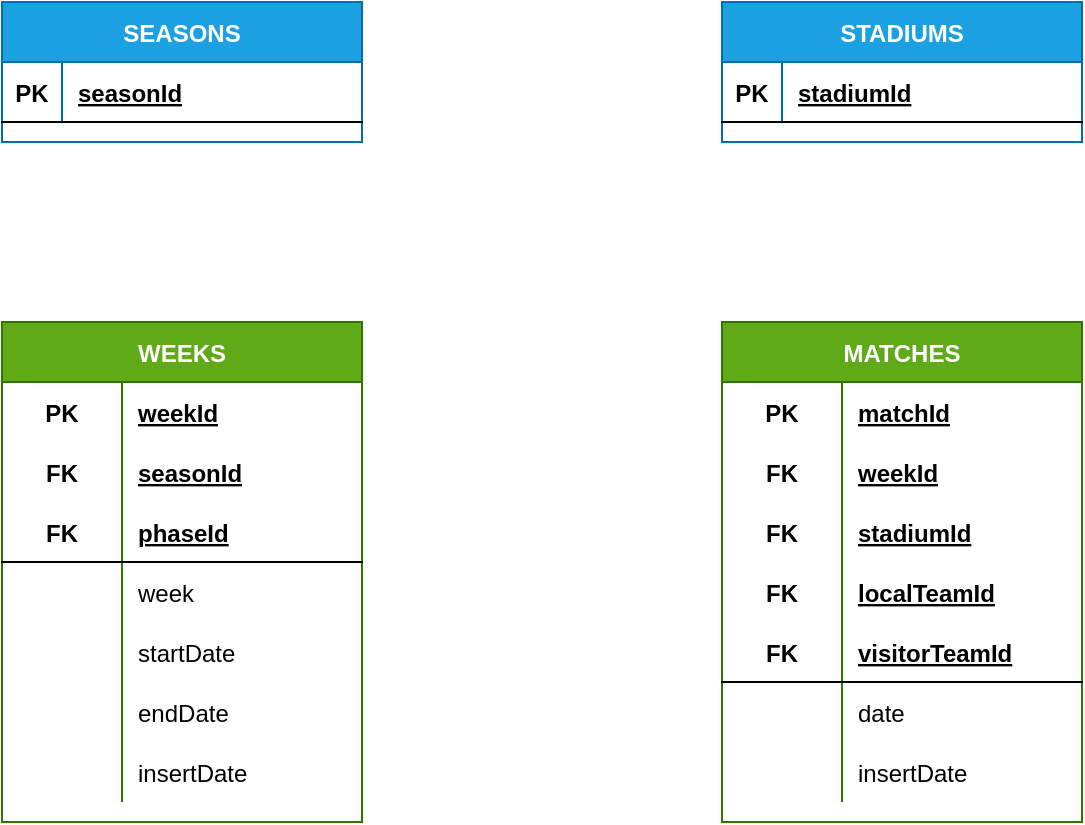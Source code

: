 <mxfile>
    <diagram id="p4mVN8EBvd_sdM9q2Pob" name="conceptual">
        <mxGraphModel dx="1104" dy="285" grid="1" gridSize="10" guides="1" tooltips="1" connect="1" arrows="1" fold="1" page="1" pageScale="1" pageWidth="1700" pageHeight="1100" math="0" shadow="0">
            <root>
                <mxCell id="0"/>
                <mxCell id="1" parent="0"/>
                <mxCell id="oUZPw47Tri6NySMVTXmF-41" value="WEEKS" style="shape=table;startSize=30;container=1;collapsible=1;childLayout=tableLayout;fixedRows=1;rowLines=0;fontStyle=1;align=center;resizeLast=1;fillColor=#60a917;fontColor=#ffffff;strokeColor=#2D7600;" vertex="1" parent="1">
                    <mxGeometry x="80" y="200" width="180" height="250" as="geometry"/>
                </mxCell>
                <mxCell id="oUZPw47Tri6NySMVTXmF-42" style="shape=partialRectangle;collapsible=0;dropTarget=0;pointerEvents=0;fillColor=none;top=0;left=0;bottom=0;right=0;points=[[0,0.5],[1,0.5]];portConstraint=eastwest;" vertex="1" parent="oUZPw47Tri6NySMVTXmF-41">
                    <mxGeometry y="30" width="180" height="30" as="geometry"/>
                </mxCell>
                <mxCell id="oUZPw47Tri6NySMVTXmF-43" value="PK" style="shape=partialRectangle;connectable=0;fillColor=none;top=0;left=0;bottom=0;right=0;fontStyle=1;overflow=hidden;" vertex="1" parent="oUZPw47Tri6NySMVTXmF-42">
                    <mxGeometry width="60" height="30" as="geometry">
                        <mxRectangle width="60" height="30" as="alternateBounds"/>
                    </mxGeometry>
                </mxCell>
                <mxCell id="oUZPw47Tri6NySMVTXmF-44" value="weekId" style="shape=partialRectangle;connectable=0;fillColor=none;top=0;left=0;bottom=0;right=0;align=left;spacingLeft=6;fontStyle=5;overflow=hidden;" vertex="1" parent="oUZPw47Tri6NySMVTXmF-42">
                    <mxGeometry x="60" width="120" height="30" as="geometry">
                        <mxRectangle width="120" height="30" as="alternateBounds"/>
                    </mxGeometry>
                </mxCell>
                <mxCell id="oUZPw47Tri6NySMVTXmF-45" value="" style="shape=partialRectangle;collapsible=0;dropTarget=0;pointerEvents=0;fillColor=none;top=0;left=0;bottom=0;right=0;points=[[0,0.5],[1,0.5]];portConstraint=eastwest;" vertex="1" parent="oUZPw47Tri6NySMVTXmF-41">
                    <mxGeometry y="60" width="180" height="30" as="geometry"/>
                </mxCell>
                <mxCell id="oUZPw47Tri6NySMVTXmF-46" value="FK" style="shape=partialRectangle;connectable=0;fillColor=none;top=0;left=0;bottom=0;right=0;fontStyle=1;overflow=hidden;" vertex="1" parent="oUZPw47Tri6NySMVTXmF-45">
                    <mxGeometry width="60" height="30" as="geometry">
                        <mxRectangle width="60" height="30" as="alternateBounds"/>
                    </mxGeometry>
                </mxCell>
                <mxCell id="oUZPw47Tri6NySMVTXmF-47" value="seasonId" style="shape=partialRectangle;connectable=0;fillColor=none;top=0;left=0;bottom=0;right=0;align=left;spacingLeft=6;fontStyle=5;overflow=hidden;" vertex="1" parent="oUZPw47Tri6NySMVTXmF-45">
                    <mxGeometry x="60" width="120" height="30" as="geometry">
                        <mxRectangle width="120" height="30" as="alternateBounds"/>
                    </mxGeometry>
                </mxCell>
                <mxCell id="oUZPw47Tri6NySMVTXmF-48" value="" style="shape=partialRectangle;collapsible=0;dropTarget=0;pointerEvents=0;fillColor=none;top=0;left=0;bottom=1;right=0;points=[[0,0.5],[1,0.5]];portConstraint=eastwest;" vertex="1" parent="oUZPw47Tri6NySMVTXmF-41">
                    <mxGeometry y="90" width="180" height="30" as="geometry"/>
                </mxCell>
                <mxCell id="oUZPw47Tri6NySMVTXmF-49" value="FK" style="shape=partialRectangle;connectable=0;fillColor=none;top=0;left=0;bottom=0;right=0;fontStyle=1;overflow=hidden;" vertex="1" parent="oUZPw47Tri6NySMVTXmF-48">
                    <mxGeometry width="60" height="30" as="geometry">
                        <mxRectangle width="60" height="30" as="alternateBounds"/>
                    </mxGeometry>
                </mxCell>
                <mxCell id="oUZPw47Tri6NySMVTXmF-50" value="phaseId" style="shape=partialRectangle;connectable=0;fillColor=none;top=0;left=0;bottom=0;right=0;align=left;spacingLeft=6;fontStyle=5;overflow=hidden;" vertex="1" parent="oUZPw47Tri6NySMVTXmF-48">
                    <mxGeometry x="60" width="120" height="30" as="geometry">
                        <mxRectangle width="120" height="30" as="alternateBounds"/>
                    </mxGeometry>
                </mxCell>
                <mxCell id="oUZPw47Tri6NySMVTXmF-51" value="" style="shape=partialRectangle;collapsible=0;dropTarget=0;pointerEvents=0;fillColor=none;top=0;left=0;bottom=0;right=0;points=[[0,0.5],[1,0.5]];portConstraint=eastwest;" vertex="1" parent="oUZPw47Tri6NySMVTXmF-41">
                    <mxGeometry y="120" width="180" height="30" as="geometry"/>
                </mxCell>
                <mxCell id="oUZPw47Tri6NySMVTXmF-52" value="" style="shape=partialRectangle;connectable=0;fillColor=none;top=0;left=0;bottom=0;right=0;editable=1;overflow=hidden;" vertex="1" parent="oUZPw47Tri6NySMVTXmF-51">
                    <mxGeometry width="60" height="30" as="geometry">
                        <mxRectangle width="60" height="30" as="alternateBounds"/>
                    </mxGeometry>
                </mxCell>
                <mxCell id="oUZPw47Tri6NySMVTXmF-53" value="week" style="shape=partialRectangle;connectable=0;fillColor=none;top=0;left=0;bottom=0;right=0;align=left;spacingLeft=6;overflow=hidden;" vertex="1" parent="oUZPw47Tri6NySMVTXmF-51">
                    <mxGeometry x="60" width="120" height="30" as="geometry">
                        <mxRectangle width="120" height="30" as="alternateBounds"/>
                    </mxGeometry>
                </mxCell>
                <mxCell id="oUZPw47Tri6NySMVTXmF-54" value="" style="shape=partialRectangle;collapsible=0;dropTarget=0;pointerEvents=0;fillColor=none;top=0;left=0;bottom=0;right=0;points=[[0,0.5],[1,0.5]];portConstraint=eastwest;" vertex="1" parent="oUZPw47Tri6NySMVTXmF-41">
                    <mxGeometry y="150" width="180" height="30" as="geometry"/>
                </mxCell>
                <mxCell id="oUZPw47Tri6NySMVTXmF-55" value="" style="shape=partialRectangle;connectable=0;fillColor=none;top=0;left=0;bottom=0;right=0;editable=1;overflow=hidden;" vertex="1" parent="oUZPw47Tri6NySMVTXmF-54">
                    <mxGeometry width="60" height="30" as="geometry">
                        <mxRectangle width="60" height="30" as="alternateBounds"/>
                    </mxGeometry>
                </mxCell>
                <mxCell id="oUZPw47Tri6NySMVTXmF-56" value="startDate" style="shape=partialRectangle;connectable=0;fillColor=none;top=0;left=0;bottom=0;right=0;align=left;spacingLeft=6;overflow=hidden;" vertex="1" parent="oUZPw47Tri6NySMVTXmF-54">
                    <mxGeometry x="60" width="120" height="30" as="geometry">
                        <mxRectangle width="120" height="30" as="alternateBounds"/>
                    </mxGeometry>
                </mxCell>
                <mxCell id="oUZPw47Tri6NySMVTXmF-57" style="shape=partialRectangle;collapsible=0;dropTarget=0;pointerEvents=0;fillColor=none;top=0;left=0;bottom=0;right=0;points=[[0,0.5],[1,0.5]];portConstraint=eastwest;" vertex="1" parent="oUZPw47Tri6NySMVTXmF-41">
                    <mxGeometry y="180" width="180" height="30" as="geometry"/>
                </mxCell>
                <mxCell id="oUZPw47Tri6NySMVTXmF-58" style="shape=partialRectangle;connectable=0;fillColor=none;top=0;left=0;bottom=0;right=0;editable=1;overflow=hidden;" vertex="1" parent="oUZPw47Tri6NySMVTXmF-57">
                    <mxGeometry width="60" height="30" as="geometry">
                        <mxRectangle width="60" height="30" as="alternateBounds"/>
                    </mxGeometry>
                </mxCell>
                <mxCell id="oUZPw47Tri6NySMVTXmF-59" value="endDate" style="shape=partialRectangle;connectable=0;fillColor=none;top=0;left=0;bottom=0;right=0;align=left;spacingLeft=6;overflow=hidden;" vertex="1" parent="oUZPw47Tri6NySMVTXmF-57">
                    <mxGeometry x="60" width="120" height="30" as="geometry">
                        <mxRectangle width="120" height="30" as="alternateBounds"/>
                    </mxGeometry>
                </mxCell>
                <mxCell id="oUZPw47Tri6NySMVTXmF-60" style="shape=partialRectangle;collapsible=0;dropTarget=0;pointerEvents=0;fillColor=none;top=0;left=0;bottom=0;right=0;points=[[0,0.5],[1,0.5]];portConstraint=eastwest;" vertex="1" parent="oUZPw47Tri6NySMVTXmF-41">
                    <mxGeometry y="210" width="180" height="30" as="geometry"/>
                </mxCell>
                <mxCell id="oUZPw47Tri6NySMVTXmF-61" style="shape=partialRectangle;connectable=0;fillColor=none;top=0;left=0;bottom=0;right=0;editable=1;overflow=hidden;" vertex="1" parent="oUZPw47Tri6NySMVTXmF-60">
                    <mxGeometry width="60" height="30" as="geometry">
                        <mxRectangle width="60" height="30" as="alternateBounds"/>
                    </mxGeometry>
                </mxCell>
                <mxCell id="oUZPw47Tri6NySMVTXmF-62" value="insertDate" style="shape=partialRectangle;connectable=0;fillColor=none;top=0;left=0;bottom=0;right=0;align=left;spacingLeft=6;overflow=hidden;" vertex="1" parent="oUZPw47Tri6NySMVTXmF-60">
                    <mxGeometry x="60" width="120" height="30" as="geometry">
                        <mxRectangle width="120" height="30" as="alternateBounds"/>
                    </mxGeometry>
                </mxCell>
                <mxCell id="oUZPw47Tri6NySMVTXmF-63" value="MATCHES" style="shape=table;startSize=30;container=1;collapsible=1;childLayout=tableLayout;fixedRows=1;rowLines=0;fontStyle=1;align=center;resizeLast=1;fillColor=#60a917;fontColor=#ffffff;strokeColor=#2D7600;" vertex="1" parent="1">
                    <mxGeometry x="440" y="200" width="180" height="250" as="geometry"/>
                </mxCell>
                <mxCell id="oUZPw47Tri6NySMVTXmF-64" style="shape=partialRectangle;collapsible=0;dropTarget=0;pointerEvents=0;fillColor=none;top=0;left=0;bottom=0;right=0;points=[[0,0.5],[1,0.5]];portConstraint=eastwest;" vertex="1" parent="oUZPw47Tri6NySMVTXmF-63">
                    <mxGeometry y="30" width="180" height="30" as="geometry"/>
                </mxCell>
                <mxCell id="oUZPw47Tri6NySMVTXmF-65" value="PK" style="shape=partialRectangle;connectable=0;fillColor=none;top=0;left=0;bottom=0;right=0;fontStyle=1;overflow=hidden;" vertex="1" parent="oUZPw47Tri6NySMVTXmF-64">
                    <mxGeometry width="60" height="30" as="geometry">
                        <mxRectangle width="60" height="30" as="alternateBounds"/>
                    </mxGeometry>
                </mxCell>
                <mxCell id="oUZPw47Tri6NySMVTXmF-66" value="matchId" style="shape=partialRectangle;connectable=0;fillColor=none;top=0;left=0;bottom=0;right=0;align=left;spacingLeft=6;fontStyle=5;overflow=hidden;" vertex="1" parent="oUZPw47Tri6NySMVTXmF-64">
                    <mxGeometry x="60" width="120" height="30" as="geometry">
                        <mxRectangle width="120" height="30" as="alternateBounds"/>
                    </mxGeometry>
                </mxCell>
                <mxCell id="oUZPw47Tri6NySMVTXmF-67" style="shape=partialRectangle;collapsible=0;dropTarget=0;pointerEvents=0;fillColor=none;top=0;left=0;bottom=0;right=0;points=[[0,0.5],[1,0.5]];portConstraint=eastwest;" vertex="1" parent="oUZPw47Tri6NySMVTXmF-63">
                    <mxGeometry y="60" width="180" height="30" as="geometry"/>
                </mxCell>
                <mxCell id="oUZPw47Tri6NySMVTXmF-68" value="FK" style="shape=partialRectangle;connectable=0;fillColor=none;top=0;left=0;bottom=0;right=0;fontStyle=1;overflow=hidden;" vertex="1" parent="oUZPw47Tri6NySMVTXmF-67">
                    <mxGeometry width="60" height="30" as="geometry">
                        <mxRectangle width="60" height="30" as="alternateBounds"/>
                    </mxGeometry>
                </mxCell>
                <mxCell id="oUZPw47Tri6NySMVTXmF-69" value="weekId" style="shape=partialRectangle;connectable=0;fillColor=none;top=0;left=0;bottom=0;right=0;align=left;spacingLeft=6;fontStyle=5;overflow=hidden;" vertex="1" parent="oUZPw47Tri6NySMVTXmF-67">
                    <mxGeometry x="60" width="120" height="30" as="geometry">
                        <mxRectangle width="120" height="30" as="alternateBounds"/>
                    </mxGeometry>
                </mxCell>
                <mxCell id="oUZPw47Tri6NySMVTXmF-70" style="shape=partialRectangle;collapsible=0;dropTarget=0;pointerEvents=0;fillColor=none;top=0;left=0;bottom=0;right=0;points=[[0,0.5],[1,0.5]];portConstraint=eastwest;" vertex="1" parent="oUZPw47Tri6NySMVTXmF-63">
                    <mxGeometry y="90" width="180" height="30" as="geometry"/>
                </mxCell>
                <mxCell id="oUZPw47Tri6NySMVTXmF-71" value="FK" style="shape=partialRectangle;connectable=0;fillColor=none;top=0;left=0;bottom=0;right=0;fontStyle=1;overflow=hidden;" vertex="1" parent="oUZPw47Tri6NySMVTXmF-70">
                    <mxGeometry width="60" height="30" as="geometry">
                        <mxRectangle width="60" height="30" as="alternateBounds"/>
                    </mxGeometry>
                </mxCell>
                <mxCell id="oUZPw47Tri6NySMVTXmF-72" value="stadiumId" style="shape=partialRectangle;connectable=0;fillColor=none;top=0;left=0;bottom=0;right=0;align=left;spacingLeft=6;fontStyle=5;overflow=hidden;" vertex="1" parent="oUZPw47Tri6NySMVTXmF-70">
                    <mxGeometry x="60" width="120" height="30" as="geometry">
                        <mxRectangle width="120" height="30" as="alternateBounds"/>
                    </mxGeometry>
                </mxCell>
                <mxCell id="oUZPw47Tri6NySMVTXmF-73" value="" style="shape=partialRectangle;collapsible=0;dropTarget=0;pointerEvents=0;fillColor=none;top=0;left=0;bottom=0;right=0;points=[[0,0.5],[1,0.5]];portConstraint=eastwest;" vertex="1" parent="oUZPw47Tri6NySMVTXmF-63">
                    <mxGeometry y="120" width="180" height="30" as="geometry"/>
                </mxCell>
                <mxCell id="oUZPw47Tri6NySMVTXmF-74" value="FK" style="shape=partialRectangle;connectable=0;fillColor=none;top=0;left=0;bottom=0;right=0;fontStyle=1;overflow=hidden;" vertex="1" parent="oUZPw47Tri6NySMVTXmF-73">
                    <mxGeometry width="60" height="30" as="geometry">
                        <mxRectangle width="60" height="30" as="alternateBounds"/>
                    </mxGeometry>
                </mxCell>
                <mxCell id="oUZPw47Tri6NySMVTXmF-75" value="localTeamId" style="shape=partialRectangle;connectable=0;fillColor=none;top=0;left=0;bottom=0;right=0;align=left;spacingLeft=6;fontStyle=5;overflow=hidden;" vertex="1" parent="oUZPw47Tri6NySMVTXmF-73">
                    <mxGeometry x="60" width="120" height="30" as="geometry">
                        <mxRectangle width="120" height="30" as="alternateBounds"/>
                    </mxGeometry>
                </mxCell>
                <mxCell id="oUZPw47Tri6NySMVTXmF-76" value="" style="shape=partialRectangle;collapsible=0;dropTarget=0;pointerEvents=0;fillColor=none;top=0;left=0;bottom=1;right=0;points=[[0,0.5],[1,0.5]];portConstraint=eastwest;" vertex="1" parent="oUZPw47Tri6NySMVTXmF-63">
                    <mxGeometry y="150" width="180" height="30" as="geometry"/>
                </mxCell>
                <mxCell id="oUZPw47Tri6NySMVTXmF-77" value="FK" style="shape=partialRectangle;connectable=0;fillColor=none;top=0;left=0;bottom=0;right=0;fontStyle=1;overflow=hidden;" vertex="1" parent="oUZPw47Tri6NySMVTXmF-76">
                    <mxGeometry width="60" height="30" as="geometry">
                        <mxRectangle width="60" height="30" as="alternateBounds"/>
                    </mxGeometry>
                </mxCell>
                <mxCell id="oUZPw47Tri6NySMVTXmF-78" value="visitorTeamId" style="shape=partialRectangle;connectable=0;fillColor=none;top=0;left=0;bottom=0;right=0;align=left;spacingLeft=6;fontStyle=5;overflow=hidden;" vertex="1" parent="oUZPw47Tri6NySMVTXmF-76">
                    <mxGeometry x="60" width="120" height="30" as="geometry">
                        <mxRectangle width="120" height="30" as="alternateBounds"/>
                    </mxGeometry>
                </mxCell>
                <mxCell id="oUZPw47Tri6NySMVTXmF-79" value="" style="shape=partialRectangle;collapsible=0;dropTarget=0;pointerEvents=0;fillColor=none;top=0;left=0;bottom=0;right=0;points=[[0,0.5],[1,0.5]];portConstraint=eastwest;" vertex="1" parent="oUZPw47Tri6NySMVTXmF-63">
                    <mxGeometry y="180" width="180" height="30" as="geometry"/>
                </mxCell>
                <mxCell id="oUZPw47Tri6NySMVTXmF-80" value="" style="shape=partialRectangle;connectable=0;fillColor=none;top=0;left=0;bottom=0;right=0;editable=1;overflow=hidden;" vertex="1" parent="oUZPw47Tri6NySMVTXmF-79">
                    <mxGeometry width="60" height="30" as="geometry">
                        <mxRectangle width="60" height="30" as="alternateBounds"/>
                    </mxGeometry>
                </mxCell>
                <mxCell id="oUZPw47Tri6NySMVTXmF-81" value="date" style="shape=partialRectangle;connectable=0;fillColor=none;top=0;left=0;bottom=0;right=0;align=left;spacingLeft=6;overflow=hidden;" vertex="1" parent="oUZPw47Tri6NySMVTXmF-79">
                    <mxGeometry x="60" width="120" height="30" as="geometry">
                        <mxRectangle width="120" height="30" as="alternateBounds"/>
                    </mxGeometry>
                </mxCell>
                <mxCell id="oUZPw47Tri6NySMVTXmF-82" value="" style="shape=partialRectangle;collapsible=0;dropTarget=0;pointerEvents=0;fillColor=none;top=0;left=0;bottom=0;right=0;points=[[0,0.5],[1,0.5]];portConstraint=eastwest;" vertex="1" parent="oUZPw47Tri6NySMVTXmF-63">
                    <mxGeometry y="210" width="180" height="30" as="geometry"/>
                </mxCell>
                <mxCell id="oUZPw47Tri6NySMVTXmF-83" value="" style="shape=partialRectangle;connectable=0;fillColor=none;top=0;left=0;bottom=0;right=0;editable=1;overflow=hidden;" vertex="1" parent="oUZPw47Tri6NySMVTXmF-82">
                    <mxGeometry width="60" height="30" as="geometry">
                        <mxRectangle width="60" height="30" as="alternateBounds"/>
                    </mxGeometry>
                </mxCell>
                <mxCell id="oUZPw47Tri6NySMVTXmF-84" value="insertDate" style="shape=partialRectangle;connectable=0;fillColor=none;top=0;left=0;bottom=0;right=0;align=left;spacingLeft=6;overflow=hidden;" vertex="1" parent="oUZPw47Tri6NySMVTXmF-82">
                    <mxGeometry x="60" width="120" height="30" as="geometry">
                        <mxRectangle width="120" height="30" as="alternateBounds"/>
                    </mxGeometry>
                </mxCell>
                <mxCell id="oUZPw47Tri6NySMVTXmF-85" value="SEASONS" style="shape=table;startSize=30;container=1;collapsible=1;childLayout=tableLayout;fixedRows=1;rowLines=0;fontStyle=1;align=center;resizeLast=1;fillColor=#1ba1e2;fontColor=#ffffff;strokeColor=#006EAF;" vertex="1" parent="1">
                    <mxGeometry x="80" y="40" width="180" height="70" as="geometry"/>
                </mxCell>
                <mxCell id="oUZPw47Tri6NySMVTXmF-86" value="" style="shape=partialRectangle;collapsible=0;dropTarget=0;pointerEvents=0;fillColor=none;top=0;left=0;bottom=1;right=0;points=[[0,0.5],[1,0.5]];portConstraint=eastwest;" vertex="1" parent="oUZPw47Tri6NySMVTXmF-85">
                    <mxGeometry y="30" width="180" height="30" as="geometry"/>
                </mxCell>
                <mxCell id="oUZPw47Tri6NySMVTXmF-87" value="PK" style="shape=partialRectangle;connectable=0;fillColor=none;top=0;left=0;bottom=0;right=0;fontStyle=1;overflow=hidden;" vertex="1" parent="oUZPw47Tri6NySMVTXmF-86">
                    <mxGeometry width="30" height="30" as="geometry">
                        <mxRectangle width="30" height="30" as="alternateBounds"/>
                    </mxGeometry>
                </mxCell>
                <mxCell id="oUZPw47Tri6NySMVTXmF-88" value="seasonId" style="shape=partialRectangle;connectable=0;fillColor=none;top=0;left=0;bottom=0;right=0;align=left;spacingLeft=6;fontStyle=5;overflow=hidden;" vertex="1" parent="oUZPw47Tri6NySMVTXmF-86">
                    <mxGeometry x="30" width="150" height="30" as="geometry">
                        <mxRectangle width="150" height="30" as="alternateBounds"/>
                    </mxGeometry>
                </mxCell>
                <mxCell id="oUZPw47Tri6NySMVTXmF-89" value="STADIUMS" style="shape=table;startSize=30;container=1;collapsible=1;childLayout=tableLayout;fixedRows=1;rowLines=0;fontStyle=1;align=center;resizeLast=1;fillColor=#1ba1e2;fontColor=#ffffff;strokeColor=#006EAF;" vertex="1" parent="1">
                    <mxGeometry x="440" y="40" width="180" height="70" as="geometry"/>
                </mxCell>
                <mxCell id="oUZPw47Tri6NySMVTXmF-90" value="" style="shape=partialRectangle;collapsible=0;dropTarget=0;pointerEvents=0;fillColor=none;top=0;left=0;bottom=1;right=0;points=[[0,0.5],[1,0.5]];portConstraint=eastwest;" vertex="1" parent="oUZPw47Tri6NySMVTXmF-89">
                    <mxGeometry y="30" width="180" height="30" as="geometry"/>
                </mxCell>
                <mxCell id="oUZPw47Tri6NySMVTXmF-91" value="PK" style="shape=partialRectangle;connectable=0;fillColor=none;top=0;left=0;bottom=0;right=0;fontStyle=1;overflow=hidden;" vertex="1" parent="oUZPw47Tri6NySMVTXmF-90">
                    <mxGeometry width="30" height="30" as="geometry">
                        <mxRectangle width="30" height="30" as="alternateBounds"/>
                    </mxGeometry>
                </mxCell>
                <mxCell id="oUZPw47Tri6NySMVTXmF-92" value="stadiumId" style="shape=partialRectangle;connectable=0;fillColor=none;top=0;left=0;bottom=0;right=0;align=left;spacingLeft=6;fontStyle=5;overflow=hidden;" vertex="1" parent="oUZPw47Tri6NySMVTXmF-90">
                    <mxGeometry x="30" width="150" height="30" as="geometry">
                        <mxRectangle width="150" height="30" as="alternateBounds"/>
                    </mxGeometry>
                </mxCell>
            </root>
        </mxGraphModel>
    </diagram>
    <diagram id="hPQ3JXQxA3Pg5a-uWjsL" name="logical">
        <mxGraphModel dx="872" dy="285" grid="1" gridSize="10" guides="1" tooltips="1" connect="1" arrows="1" fold="1" page="1" pageScale="1" pageWidth="1700" pageHeight="1100" math="0" shadow="0">
            <root>
                <mxCell id="Pe-OxFilqk2PMxh90KWW-0"/>
                <mxCell id="Pe-OxFilqk2PMxh90KWW-1" parent="Pe-OxFilqk2PMxh90KWW-0"/>
                <mxCell id="QODsFzujedD0Rlvs_Wti-0" value="teams" style="shape=table;startSize=30;container=1;collapsible=1;childLayout=tableLayout;fixedRows=1;rowLines=0;fontStyle=1;align=center;resizeLast=1;fillColor=#60a917;fontColor=#ffffff;strokeColor=#2D7600;" parent="Pe-OxFilqk2PMxh90KWW-1" vertex="1">
                    <mxGeometry x="30" y="20" width="180" height="100" as="geometry"/>
                </mxCell>
                <mxCell id="QODsFzujedD0Rlvs_Wti-4" value="" style="shape=partialRectangle;collapsible=0;dropTarget=0;pointerEvents=0;fillColor=none;top=0;left=0;bottom=1;right=0;points=[[0,0.5],[1,0.5]];portConstraint=eastwest;" parent="QODsFzujedD0Rlvs_Wti-0" vertex="1">
                    <mxGeometry y="30" width="180" height="30" as="geometry"/>
                </mxCell>
                <mxCell id="QODsFzujedD0Rlvs_Wti-5" value="PK" style="shape=partialRectangle;connectable=0;fillColor=none;top=0;left=0;bottom=0;right=0;fontStyle=1;overflow=hidden;" parent="QODsFzujedD0Rlvs_Wti-4" vertex="1">
                    <mxGeometry width="60" height="30" as="geometry">
                        <mxRectangle width="60" height="30" as="alternateBounds"/>
                    </mxGeometry>
                </mxCell>
                <mxCell id="QODsFzujedD0Rlvs_Wti-6" value="team_id" style="shape=partialRectangle;connectable=0;fillColor=none;top=0;left=0;bottom=0;right=0;align=left;spacingLeft=6;fontStyle=5;overflow=hidden;" parent="QODsFzujedD0Rlvs_Wti-4" vertex="1">
                    <mxGeometry x="60" width="120" height="30" as="geometry">
                        <mxRectangle width="120" height="30" as="alternateBounds"/>
                    </mxGeometry>
                </mxCell>
                <mxCell id="QODsFzujedD0Rlvs_Wti-7" value="" style="shape=partialRectangle;collapsible=0;dropTarget=0;pointerEvents=0;fillColor=none;top=0;left=0;bottom=0;right=0;points=[[0,0.5],[1,0.5]];portConstraint=eastwest;" parent="QODsFzujedD0Rlvs_Wti-0" vertex="1">
                    <mxGeometry y="60" width="180" height="30" as="geometry"/>
                </mxCell>
                <mxCell id="QODsFzujedD0Rlvs_Wti-8" value="" style="shape=partialRectangle;connectable=0;fillColor=none;top=0;left=0;bottom=0;right=0;editable=1;overflow=hidden;" parent="QODsFzujedD0Rlvs_Wti-7" vertex="1">
                    <mxGeometry width="60" height="30" as="geometry">
                        <mxRectangle width="60" height="30" as="alternateBounds"/>
                    </mxGeometry>
                </mxCell>
                <mxCell id="QODsFzujedD0Rlvs_Wti-9" value="team_name" style="shape=partialRectangle;connectable=0;fillColor=none;top=0;left=0;bottom=0;right=0;align=left;spacingLeft=6;overflow=hidden;" parent="QODsFzujedD0Rlvs_Wti-7" vertex="1">
                    <mxGeometry x="60" width="120" height="30" as="geometry">
                        <mxRectangle width="120" height="30" as="alternateBounds"/>
                    </mxGeometry>
                </mxCell>
                <mxCell id="Jy-jGdYwwRu7EH8Ulwbi-0" value="groups" style="shape=table;startSize=30;container=1;collapsible=1;childLayout=tableLayout;fixedRows=1;rowLines=0;fontStyle=1;align=center;resizeLast=1;fillColor=#60a917;fontColor=#ffffff;strokeColor=#2D7600;" parent="Pe-OxFilqk2PMxh90KWW-1" vertex="1">
                    <mxGeometry x="250" y="20" width="180" height="100" as="geometry"/>
                </mxCell>
                <mxCell id="Jy-jGdYwwRu7EH8Ulwbi-1" value="" style="shape=partialRectangle;collapsible=0;dropTarget=0;pointerEvents=0;fillColor=none;top=0;left=0;bottom=1;right=0;points=[[0,0.5],[1,0.5]];portConstraint=eastwest;" parent="Jy-jGdYwwRu7EH8Ulwbi-0" vertex="1">
                    <mxGeometry y="30" width="180" height="30" as="geometry"/>
                </mxCell>
                <mxCell id="Jy-jGdYwwRu7EH8Ulwbi-2" value="PK" style="shape=partialRectangle;connectable=0;fillColor=none;top=0;left=0;bottom=0;right=0;fontStyle=1;overflow=hidden;" parent="Jy-jGdYwwRu7EH8Ulwbi-1" vertex="1">
                    <mxGeometry width="60" height="30" as="geometry">
                        <mxRectangle width="60" height="30" as="alternateBounds"/>
                    </mxGeometry>
                </mxCell>
                <mxCell id="Jy-jGdYwwRu7EH8Ulwbi-3" value="group_id" style="shape=partialRectangle;connectable=0;fillColor=none;top=0;left=0;bottom=0;right=0;align=left;spacingLeft=6;fontStyle=5;overflow=hidden;" parent="Jy-jGdYwwRu7EH8Ulwbi-1" vertex="1">
                    <mxGeometry x="60" width="120" height="30" as="geometry">
                        <mxRectangle width="120" height="30" as="alternateBounds"/>
                    </mxGeometry>
                </mxCell>
                <mxCell id="Jy-jGdYwwRu7EH8Ulwbi-4" value="" style="shape=partialRectangle;collapsible=0;dropTarget=0;pointerEvents=0;fillColor=none;top=0;left=0;bottom=0;right=0;points=[[0,0.5],[1,0.5]];portConstraint=eastwest;" parent="Jy-jGdYwwRu7EH8Ulwbi-0" vertex="1">
                    <mxGeometry y="60" width="180" height="30" as="geometry"/>
                </mxCell>
                <mxCell id="Jy-jGdYwwRu7EH8Ulwbi-5" value="" style="shape=partialRectangle;connectable=0;fillColor=none;top=0;left=0;bottom=0;right=0;editable=1;overflow=hidden;" parent="Jy-jGdYwwRu7EH8Ulwbi-4" vertex="1">
                    <mxGeometry width="60" height="30" as="geometry">
                        <mxRectangle width="60" height="30" as="alternateBounds"/>
                    </mxGeometry>
                </mxCell>
                <mxCell id="Jy-jGdYwwRu7EH8Ulwbi-6" value="group" style="shape=partialRectangle;connectable=0;fillColor=none;top=0;left=0;bottom=0;right=0;align=left;spacingLeft=6;overflow=hidden;" parent="Jy-jGdYwwRu7EH8Ulwbi-4" vertex="1">
                    <mxGeometry x="60" width="120" height="30" as="geometry">
                        <mxRectangle width="120" height="30" as="alternateBounds"/>
                    </mxGeometry>
                </mxCell>
                <mxCell id="9oGeLXOYHFLH_U1mXVUv-0" value="group_positions" style="shape=table;startSize=30;container=1;collapsible=1;childLayout=tableLayout;fixedRows=1;rowLines=0;fontStyle=1;align=center;resizeLast=1;fillColor=#e3c800;fontColor=#000000;strokeColor=#B09500;" parent="Pe-OxFilqk2PMxh90KWW-1" vertex="1">
                    <mxGeometry x="150" y="170" width="180" height="190" as="geometry"/>
                </mxCell>
                <mxCell id="9oGeLXOYHFLH_U1mXVUv-1" value="" style="shape=partialRectangle;collapsible=0;dropTarget=0;pointerEvents=0;fillColor=none;top=0;left=0;bottom=0;right=0;points=[[0,0.5],[1,0.5]];portConstraint=eastwest;" parent="9oGeLXOYHFLH_U1mXVUv-0" vertex="1">
                    <mxGeometry y="30" width="180" height="30" as="geometry"/>
                </mxCell>
                <mxCell id="9oGeLXOYHFLH_U1mXVUv-2" value="PK" style="shape=partialRectangle;connectable=0;fillColor=none;top=0;left=0;bottom=0;right=0;fontStyle=1;overflow=hidden;" parent="9oGeLXOYHFLH_U1mXVUv-1" vertex="1">
                    <mxGeometry width="60" height="30" as="geometry">
                        <mxRectangle width="60" height="30" as="alternateBounds"/>
                    </mxGeometry>
                </mxCell>
                <mxCell id="9oGeLXOYHFLH_U1mXVUv-3" value="group_pos_id" style="shape=partialRectangle;connectable=0;fillColor=none;top=0;left=0;bottom=0;right=0;align=left;spacingLeft=6;fontStyle=5;overflow=hidden;" parent="9oGeLXOYHFLH_U1mXVUv-1" vertex="1">
                    <mxGeometry x="60" width="120" height="30" as="geometry">
                        <mxRectangle width="120" height="30" as="alternateBounds"/>
                    </mxGeometry>
                </mxCell>
                <mxCell id="9oGeLXOYHFLH_U1mXVUv-13" style="shape=partialRectangle;collapsible=0;dropTarget=0;pointerEvents=0;fillColor=none;top=0;left=0;bottom=0;right=0;points=[[0,0.5],[1,0.5]];portConstraint=eastwest;" parent="9oGeLXOYHFLH_U1mXVUv-0" vertex="1">
                    <mxGeometry y="60" width="180" height="30" as="geometry"/>
                </mxCell>
                <mxCell id="9oGeLXOYHFLH_U1mXVUv-14" value="FK" style="shape=partialRectangle;connectable=0;fillColor=none;top=0;left=0;bottom=0;right=0;fontStyle=1;overflow=hidden;" parent="9oGeLXOYHFLH_U1mXVUv-13" vertex="1">
                    <mxGeometry width="60" height="30" as="geometry">
                        <mxRectangle width="60" height="30" as="alternateBounds"/>
                    </mxGeometry>
                </mxCell>
                <mxCell id="9oGeLXOYHFLH_U1mXVUv-15" value="team_id" style="shape=partialRectangle;connectable=0;fillColor=none;top=0;left=0;bottom=0;right=0;align=left;spacingLeft=6;fontStyle=5;overflow=hidden;" parent="9oGeLXOYHFLH_U1mXVUv-13" vertex="1">
                    <mxGeometry x="60" width="120" height="30" as="geometry">
                        <mxRectangle width="120" height="30" as="alternateBounds"/>
                    </mxGeometry>
                </mxCell>
                <mxCell id="9oGeLXOYHFLH_U1mXVUv-4" value="" style="shape=partialRectangle;collapsible=0;dropTarget=0;pointerEvents=0;fillColor=none;top=0;left=0;bottom=1;right=0;points=[[0,0.5],[1,0.5]];portConstraint=eastwest;" parent="9oGeLXOYHFLH_U1mXVUv-0" vertex="1">
                    <mxGeometry y="90" width="180" height="30" as="geometry"/>
                </mxCell>
                <mxCell id="9oGeLXOYHFLH_U1mXVUv-5" value="FK" style="shape=partialRectangle;connectable=0;fillColor=none;top=0;left=0;bottom=0;right=0;fontStyle=1;overflow=hidden;" parent="9oGeLXOYHFLH_U1mXVUv-4" vertex="1">
                    <mxGeometry width="60" height="30" as="geometry">
                        <mxRectangle width="60" height="30" as="alternateBounds"/>
                    </mxGeometry>
                </mxCell>
                <mxCell id="9oGeLXOYHFLH_U1mXVUv-6" value="group_id" style="shape=partialRectangle;connectable=0;fillColor=none;top=0;left=0;bottom=0;right=0;align=left;spacingLeft=6;fontStyle=5;overflow=hidden;" parent="9oGeLXOYHFLH_U1mXVUv-4" vertex="1">
                    <mxGeometry x="60" width="120" height="30" as="geometry">
                        <mxRectangle width="120" height="30" as="alternateBounds"/>
                    </mxGeometry>
                </mxCell>
                <mxCell id="9oGeLXOYHFLH_U1mXVUv-7" value="" style="shape=partialRectangle;collapsible=0;dropTarget=0;pointerEvents=0;fillColor=none;top=0;left=0;bottom=0;right=0;points=[[0,0.5],[1,0.5]];portConstraint=eastwest;" parent="9oGeLXOYHFLH_U1mXVUv-0" vertex="1">
                    <mxGeometry y="120" width="180" height="30" as="geometry"/>
                </mxCell>
                <mxCell id="9oGeLXOYHFLH_U1mXVUv-8" value="" style="shape=partialRectangle;connectable=0;fillColor=none;top=0;left=0;bottom=0;right=0;editable=1;overflow=hidden;" parent="9oGeLXOYHFLH_U1mXVUv-7" vertex="1">
                    <mxGeometry width="60" height="30" as="geometry">
                        <mxRectangle width="60" height="30" as="alternateBounds"/>
                    </mxGeometry>
                </mxCell>
                <mxCell id="9oGeLXOYHFLH_U1mXVUv-9" value="group_pos" style="shape=partialRectangle;connectable=0;fillColor=none;top=0;left=0;bottom=0;right=0;align=left;spacingLeft=6;overflow=hidden;" parent="9oGeLXOYHFLH_U1mXVUv-7" vertex="1">
                    <mxGeometry x="60" width="120" height="30" as="geometry">
                        <mxRectangle width="120" height="30" as="alternateBounds"/>
                    </mxGeometry>
                </mxCell>
                <mxCell id="9oGeLXOYHFLH_U1mXVUv-10" value="" style="shape=partialRectangle;collapsible=0;dropTarget=0;pointerEvents=0;fillColor=none;top=0;left=0;bottom=0;right=0;points=[[0,0.5],[1,0.5]];portConstraint=eastwest;" parent="9oGeLXOYHFLH_U1mXVUv-0" vertex="1">
                    <mxGeometry y="150" width="180" height="30" as="geometry"/>
                </mxCell>
                <mxCell id="9oGeLXOYHFLH_U1mXVUv-11" value="" style="shape=partialRectangle;connectable=0;fillColor=none;top=0;left=0;bottom=0;right=0;editable=1;overflow=hidden;" parent="9oGeLXOYHFLH_U1mXVUv-10" vertex="1">
                    <mxGeometry width="60" height="30" as="geometry">
                        <mxRectangle width="60" height="30" as="alternateBounds"/>
                    </mxGeometry>
                </mxCell>
                <mxCell id="9oGeLXOYHFLH_U1mXVUv-12" value="date" style="shape=partialRectangle;connectable=0;fillColor=none;top=0;left=0;bottom=0;right=0;align=left;spacingLeft=6;overflow=hidden;" parent="9oGeLXOYHFLH_U1mXVUv-10" vertex="1">
                    <mxGeometry x="60" width="120" height="30" as="geometry">
                        <mxRectangle width="120" height="30" as="alternateBounds"/>
                    </mxGeometry>
                </mxCell>
                <mxCell id="Z7A0_dn7W9BvauUI9xw2-0" style="edgeStyle=none;html=1;entryX=0;entryY=0.5;entryDx=0;entryDy=0;exitX=0;exitY=0.5;exitDx=0;exitDy=0;endArrow=ERmany;endFill=0;" parent="Pe-OxFilqk2PMxh90KWW-1" source="QODsFzujedD0Rlvs_Wti-4" target="9oGeLXOYHFLH_U1mXVUv-13" edge="1">
                    <mxGeometry relative="1" as="geometry">
                        <Array as="points">
                            <mxPoint x="10" y="65"/>
                            <mxPoint x="10" y="130"/>
                            <mxPoint x="10" y="245"/>
                        </Array>
                    </mxGeometry>
                </mxCell>
                <mxCell id="Z7A0_dn7W9BvauUI9xw2-1" style="edgeStyle=none;html=1;entryX=1;entryY=0.5;entryDx=0;entryDy=0;endArrow=ERmany;endFill=0;exitX=1;exitY=0.5;exitDx=0;exitDy=0;startArrow=ERone;startFill=0;" parent="Pe-OxFilqk2PMxh90KWW-1" source="Jy-jGdYwwRu7EH8Ulwbi-1" target="9oGeLXOYHFLH_U1mXVUv-4" edge="1">
                    <mxGeometry relative="1" as="geometry">
                        <Array as="points">
                            <mxPoint x="460" y="65"/>
                            <mxPoint x="460" y="275"/>
                        </Array>
                    </mxGeometry>
                </mxCell>
            </root>
        </mxGraphModel>
    </diagram>
    <diagram name="physical" id="UxEBAGs_n650cByrfV5W">
        <mxGraphModel dx="872" dy="285" grid="1" gridSize="10" guides="1" tooltips="1" connect="1" arrows="1" fold="1" page="1" pageScale="1" pageWidth="1700" pageHeight="1100" math="0" shadow="0">
            <root>
                <mxCell id="FcxsrJYIBsSgbWZ-Bxfl-0"/>
                <mxCell id="FcxsrJYIBsSgbWZ-Bxfl-1" parent="FcxsrJYIBsSgbWZ-Bxfl-0"/>
                <mxCell id="FcxsrJYIBsSgbWZ-Bxfl-2" value="teams" style="shape=table;startSize=30;container=1;collapsible=1;childLayout=tableLayout;fixedRows=1;rowLines=0;fontStyle=1;align=center;resizeLast=1;fillColor=#60a917;fontColor=#ffffff;strokeColor=#2D7600;" parent="FcxsrJYIBsSgbWZ-Bxfl-1" vertex="1">
                    <mxGeometry x="30" y="20" width="300" height="100" as="geometry"/>
                </mxCell>
                <mxCell id="FcxsrJYIBsSgbWZ-Bxfl-3" value="" style="shape=partialRectangle;collapsible=0;dropTarget=0;pointerEvents=0;fillColor=none;top=0;left=0;bottom=1;right=0;points=[[0,0.5],[1,0.5]];portConstraint=eastwest;" parent="FcxsrJYIBsSgbWZ-Bxfl-2" vertex="1">
                    <mxGeometry y="30" width="300" height="30" as="geometry"/>
                </mxCell>
                <mxCell id="FcxsrJYIBsSgbWZ-Bxfl-4" value="PK" style="shape=partialRectangle;connectable=0;fillColor=none;top=0;left=0;bottom=0;right=0;fontStyle=1;overflow=hidden;" parent="FcxsrJYIBsSgbWZ-Bxfl-3" vertex="1">
                    <mxGeometry width="60" height="30" as="geometry">
                        <mxRectangle width="60" height="30" as="alternateBounds"/>
                    </mxGeometry>
                </mxCell>
                <mxCell id="FcxsrJYIBsSgbWZ-Bxfl-5" value="team_id" style="shape=partialRectangle;connectable=0;fillColor=none;top=0;left=0;bottom=0;right=0;align=left;spacingLeft=6;fontStyle=5;overflow=hidden;" parent="FcxsrJYIBsSgbWZ-Bxfl-3" vertex="1">
                    <mxGeometry x="60" width="120" height="30" as="geometry">
                        <mxRectangle width="120" height="30" as="alternateBounds"/>
                    </mxGeometry>
                </mxCell>
                <mxCell id="FcxsrJYIBsSgbWZ-Bxfl-41" value="INTEGER" style="shape=partialRectangle;connectable=0;fillColor=none;top=0;left=0;bottom=0;right=0;align=left;spacingLeft=6;fontStyle=5;overflow=hidden;" parent="FcxsrJYIBsSgbWZ-Bxfl-3" vertex="1">
                    <mxGeometry x="180" width="120" height="30" as="geometry">
                        <mxRectangle width="120" height="30" as="alternateBounds"/>
                    </mxGeometry>
                </mxCell>
                <mxCell id="FcxsrJYIBsSgbWZ-Bxfl-6" value="" style="shape=partialRectangle;collapsible=0;dropTarget=0;pointerEvents=0;fillColor=none;top=0;left=0;bottom=0;right=0;points=[[0,0.5],[1,0.5]];portConstraint=eastwest;" parent="FcxsrJYIBsSgbWZ-Bxfl-2" vertex="1">
                    <mxGeometry y="60" width="300" height="30" as="geometry"/>
                </mxCell>
                <mxCell id="FcxsrJYIBsSgbWZ-Bxfl-7" value="" style="shape=partialRectangle;connectable=0;fillColor=none;top=0;left=0;bottom=0;right=0;editable=1;overflow=hidden;" parent="FcxsrJYIBsSgbWZ-Bxfl-6" vertex="1">
                    <mxGeometry width="60" height="30" as="geometry">
                        <mxRectangle width="60" height="30" as="alternateBounds"/>
                    </mxGeometry>
                </mxCell>
                <mxCell id="FcxsrJYIBsSgbWZ-Bxfl-8" value="team_name" style="shape=partialRectangle;connectable=0;fillColor=none;top=0;left=0;bottom=0;right=0;align=left;spacingLeft=6;overflow=hidden;" parent="FcxsrJYIBsSgbWZ-Bxfl-6" vertex="1">
                    <mxGeometry x="60" width="120" height="30" as="geometry">
                        <mxRectangle width="120" height="30" as="alternateBounds"/>
                    </mxGeometry>
                </mxCell>
                <mxCell id="FcxsrJYIBsSgbWZ-Bxfl-42" value="VARCHAR(30)" style="shape=partialRectangle;connectable=0;fillColor=none;top=0;left=0;bottom=0;right=0;align=left;spacingLeft=6;overflow=hidden;" parent="FcxsrJYIBsSgbWZ-Bxfl-6" vertex="1">
                    <mxGeometry x="180" width="120" height="30" as="geometry">
                        <mxRectangle width="120" height="30" as="alternateBounds"/>
                    </mxGeometry>
                </mxCell>
                <mxCell id="FcxsrJYIBsSgbWZ-Bxfl-9" value="groups" style="shape=table;startSize=30;container=1;collapsible=1;childLayout=tableLayout;fixedRows=1;rowLines=0;fontStyle=1;align=center;resizeLast=1;fillColor=#60a917;fontColor=#ffffff;strokeColor=#2D7600;" parent="FcxsrJYIBsSgbWZ-Bxfl-1" vertex="1">
                    <mxGeometry x="360" y="20" width="300" height="100" as="geometry"/>
                </mxCell>
                <mxCell id="FcxsrJYIBsSgbWZ-Bxfl-10" value="" style="shape=partialRectangle;collapsible=0;dropTarget=0;pointerEvents=0;fillColor=none;top=0;left=0;bottom=1;right=0;points=[[0,0.5],[1,0.5]];portConstraint=eastwest;" parent="FcxsrJYIBsSgbWZ-Bxfl-9" vertex="1">
                    <mxGeometry y="30" width="300" height="30" as="geometry"/>
                </mxCell>
                <mxCell id="FcxsrJYIBsSgbWZ-Bxfl-11" value="PK" style="shape=partialRectangle;connectable=0;fillColor=none;top=0;left=0;bottom=0;right=0;fontStyle=1;overflow=hidden;" parent="FcxsrJYIBsSgbWZ-Bxfl-10" vertex="1">
                    <mxGeometry width="60" height="30" as="geometry">
                        <mxRectangle width="60" height="30" as="alternateBounds"/>
                    </mxGeometry>
                </mxCell>
                <mxCell id="FcxsrJYIBsSgbWZ-Bxfl-12" value="group_id" style="shape=partialRectangle;connectable=0;fillColor=none;top=0;left=0;bottom=0;right=0;align=left;spacingLeft=6;fontStyle=5;overflow=hidden;" parent="FcxsrJYIBsSgbWZ-Bxfl-10" vertex="1">
                    <mxGeometry x="60" width="120" height="30" as="geometry">
                        <mxRectangle width="120" height="30" as="alternateBounds"/>
                    </mxGeometry>
                </mxCell>
                <mxCell id="FcxsrJYIBsSgbWZ-Bxfl-34" value="INTEGER" style="shape=partialRectangle;connectable=0;fillColor=none;top=0;left=0;bottom=0;right=0;align=left;spacingLeft=6;fontStyle=5;overflow=hidden;" parent="FcxsrJYIBsSgbWZ-Bxfl-10" vertex="1">
                    <mxGeometry x="180" width="120" height="30" as="geometry">
                        <mxRectangle width="120" height="30" as="alternateBounds"/>
                    </mxGeometry>
                </mxCell>
                <mxCell id="FcxsrJYIBsSgbWZ-Bxfl-13" value="" style="shape=partialRectangle;collapsible=0;dropTarget=0;pointerEvents=0;fillColor=none;top=0;left=0;bottom=0;right=0;points=[[0,0.5],[1,0.5]];portConstraint=eastwest;" parent="FcxsrJYIBsSgbWZ-Bxfl-9" vertex="1">
                    <mxGeometry y="60" width="300" height="30" as="geometry"/>
                </mxCell>
                <mxCell id="FcxsrJYIBsSgbWZ-Bxfl-14" value="" style="shape=partialRectangle;connectable=0;fillColor=none;top=0;left=0;bottom=0;right=0;editable=1;overflow=hidden;" parent="FcxsrJYIBsSgbWZ-Bxfl-13" vertex="1">
                    <mxGeometry width="60" height="30" as="geometry">
                        <mxRectangle width="60" height="30" as="alternateBounds"/>
                    </mxGeometry>
                </mxCell>
                <mxCell id="FcxsrJYIBsSgbWZ-Bxfl-15" value="group" style="shape=partialRectangle;connectable=0;fillColor=none;top=0;left=0;bottom=0;right=0;align=left;spacingLeft=6;overflow=hidden;" parent="FcxsrJYIBsSgbWZ-Bxfl-13" vertex="1">
                    <mxGeometry x="60" width="120" height="30" as="geometry">
                        <mxRectangle width="120" height="30" as="alternateBounds"/>
                    </mxGeometry>
                </mxCell>
                <mxCell id="FcxsrJYIBsSgbWZ-Bxfl-35" value="VARCHAR(1)" style="shape=partialRectangle;connectable=0;fillColor=none;top=0;left=0;bottom=0;right=0;align=left;spacingLeft=6;overflow=hidden;" parent="FcxsrJYIBsSgbWZ-Bxfl-13" vertex="1">
                    <mxGeometry x="180" width="120" height="30" as="geometry">
                        <mxRectangle width="120" height="30" as="alternateBounds"/>
                    </mxGeometry>
                </mxCell>
                <mxCell id="FcxsrJYIBsSgbWZ-Bxfl-16" value="group_positions" style="shape=table;startSize=30;container=1;collapsible=1;childLayout=tableLayout;fixedRows=1;rowLines=0;fontStyle=1;align=center;resizeLast=1;fillColor=#e3c800;fontColor=#000000;strokeColor=#B09500;" parent="FcxsrJYIBsSgbWZ-Bxfl-1" vertex="1">
                    <mxGeometry x="150" y="170" width="300" height="190" as="geometry"/>
                </mxCell>
                <mxCell id="FcxsrJYIBsSgbWZ-Bxfl-17" value="" style="shape=partialRectangle;collapsible=0;dropTarget=0;pointerEvents=0;fillColor=none;top=0;left=0;bottom=0;right=0;points=[[0,0.5],[1,0.5]];portConstraint=eastwest;" parent="FcxsrJYIBsSgbWZ-Bxfl-16" vertex="1">
                    <mxGeometry y="30" width="300" height="30" as="geometry"/>
                </mxCell>
                <mxCell id="FcxsrJYIBsSgbWZ-Bxfl-18" value="PK" style="shape=partialRectangle;connectable=0;fillColor=none;top=0;left=0;bottom=0;right=0;fontStyle=1;overflow=hidden;" parent="FcxsrJYIBsSgbWZ-Bxfl-17" vertex="1">
                    <mxGeometry width="60" height="30" as="geometry">
                        <mxRectangle width="60" height="30" as="alternateBounds"/>
                    </mxGeometry>
                </mxCell>
                <mxCell id="FcxsrJYIBsSgbWZ-Bxfl-19" value="group_pos_id" style="shape=partialRectangle;connectable=0;fillColor=none;top=0;left=0;bottom=0;right=0;align=left;spacingLeft=6;fontStyle=5;overflow=hidden;" parent="FcxsrJYIBsSgbWZ-Bxfl-17" vertex="1">
                    <mxGeometry x="60" width="120" height="30" as="geometry">
                        <mxRectangle width="120" height="30" as="alternateBounds"/>
                    </mxGeometry>
                </mxCell>
                <mxCell id="FcxsrJYIBsSgbWZ-Bxfl-36" value="INTEGER" style="shape=partialRectangle;connectable=0;fillColor=none;top=0;left=0;bottom=0;right=0;align=left;spacingLeft=6;fontStyle=5;overflow=hidden;" parent="FcxsrJYIBsSgbWZ-Bxfl-17" vertex="1">
                    <mxGeometry x="180" width="120" height="30" as="geometry">
                        <mxRectangle width="120" height="30" as="alternateBounds"/>
                    </mxGeometry>
                </mxCell>
                <mxCell id="FcxsrJYIBsSgbWZ-Bxfl-20" style="shape=partialRectangle;collapsible=0;dropTarget=0;pointerEvents=0;fillColor=none;top=0;left=0;bottom=0;right=0;points=[[0,0.5],[1,0.5]];portConstraint=eastwest;" parent="FcxsrJYIBsSgbWZ-Bxfl-16" vertex="1">
                    <mxGeometry y="60" width="300" height="30" as="geometry"/>
                </mxCell>
                <mxCell id="FcxsrJYIBsSgbWZ-Bxfl-21" value="FK" style="shape=partialRectangle;connectable=0;fillColor=none;top=0;left=0;bottom=0;right=0;fontStyle=1;overflow=hidden;" parent="FcxsrJYIBsSgbWZ-Bxfl-20" vertex="1">
                    <mxGeometry width="60" height="30" as="geometry">
                        <mxRectangle width="60" height="30" as="alternateBounds"/>
                    </mxGeometry>
                </mxCell>
                <mxCell id="FcxsrJYIBsSgbWZ-Bxfl-22" value="team_id" style="shape=partialRectangle;connectable=0;fillColor=none;top=0;left=0;bottom=0;right=0;align=left;spacingLeft=6;fontStyle=5;overflow=hidden;" parent="FcxsrJYIBsSgbWZ-Bxfl-20" vertex="1">
                    <mxGeometry x="60" width="120" height="30" as="geometry">
                        <mxRectangle width="120" height="30" as="alternateBounds"/>
                    </mxGeometry>
                </mxCell>
                <mxCell id="FcxsrJYIBsSgbWZ-Bxfl-37" value="INTEGER" style="shape=partialRectangle;connectable=0;fillColor=none;top=0;left=0;bottom=0;right=0;align=left;spacingLeft=6;fontStyle=5;overflow=hidden;" parent="FcxsrJYIBsSgbWZ-Bxfl-20" vertex="1">
                    <mxGeometry x="180" width="120" height="30" as="geometry">
                        <mxRectangle width="120" height="30" as="alternateBounds"/>
                    </mxGeometry>
                </mxCell>
                <mxCell id="FcxsrJYIBsSgbWZ-Bxfl-23" value="" style="shape=partialRectangle;collapsible=0;dropTarget=0;pointerEvents=0;fillColor=none;top=0;left=0;bottom=1;right=0;points=[[0,0.5],[1,0.5]];portConstraint=eastwest;" parent="FcxsrJYIBsSgbWZ-Bxfl-16" vertex="1">
                    <mxGeometry y="90" width="300" height="30" as="geometry"/>
                </mxCell>
                <mxCell id="FcxsrJYIBsSgbWZ-Bxfl-24" value="FK" style="shape=partialRectangle;connectable=0;fillColor=none;top=0;left=0;bottom=0;right=0;fontStyle=1;overflow=hidden;" parent="FcxsrJYIBsSgbWZ-Bxfl-23" vertex="1">
                    <mxGeometry width="60" height="30" as="geometry">
                        <mxRectangle width="60" height="30" as="alternateBounds"/>
                    </mxGeometry>
                </mxCell>
                <mxCell id="FcxsrJYIBsSgbWZ-Bxfl-25" value="group_id" style="shape=partialRectangle;connectable=0;fillColor=none;top=0;left=0;bottom=0;right=0;align=left;spacingLeft=6;fontStyle=5;overflow=hidden;" parent="FcxsrJYIBsSgbWZ-Bxfl-23" vertex="1">
                    <mxGeometry x="60" width="120" height="30" as="geometry">
                        <mxRectangle width="120" height="30" as="alternateBounds"/>
                    </mxGeometry>
                </mxCell>
                <mxCell id="FcxsrJYIBsSgbWZ-Bxfl-38" value="INTEGER" style="shape=partialRectangle;connectable=0;fillColor=none;top=0;left=0;bottom=0;right=0;align=left;spacingLeft=6;fontStyle=5;overflow=hidden;" parent="FcxsrJYIBsSgbWZ-Bxfl-23" vertex="1">
                    <mxGeometry x="180" width="120" height="30" as="geometry">
                        <mxRectangle width="120" height="30" as="alternateBounds"/>
                    </mxGeometry>
                </mxCell>
                <mxCell id="FcxsrJYIBsSgbWZ-Bxfl-26" value="" style="shape=partialRectangle;collapsible=0;dropTarget=0;pointerEvents=0;fillColor=none;top=0;left=0;bottom=0;right=0;points=[[0,0.5],[1,0.5]];portConstraint=eastwest;" parent="FcxsrJYIBsSgbWZ-Bxfl-16" vertex="1">
                    <mxGeometry y="120" width="300" height="30" as="geometry"/>
                </mxCell>
                <mxCell id="FcxsrJYIBsSgbWZ-Bxfl-27" value="" style="shape=partialRectangle;connectable=0;fillColor=none;top=0;left=0;bottom=0;right=0;editable=1;overflow=hidden;" parent="FcxsrJYIBsSgbWZ-Bxfl-26" vertex="1">
                    <mxGeometry width="60" height="30" as="geometry">
                        <mxRectangle width="60" height="30" as="alternateBounds"/>
                    </mxGeometry>
                </mxCell>
                <mxCell id="FcxsrJYIBsSgbWZ-Bxfl-28" value="group_pos" style="shape=partialRectangle;connectable=0;fillColor=none;top=0;left=0;bottom=0;right=0;align=left;spacingLeft=6;overflow=hidden;" parent="FcxsrJYIBsSgbWZ-Bxfl-26" vertex="1">
                    <mxGeometry x="60" width="120" height="30" as="geometry">
                        <mxRectangle width="120" height="30" as="alternateBounds"/>
                    </mxGeometry>
                </mxCell>
                <mxCell id="FcxsrJYIBsSgbWZ-Bxfl-39" value="VARCHAR(2)" style="shape=partialRectangle;connectable=0;fillColor=none;top=0;left=0;bottom=0;right=0;align=left;spacingLeft=6;overflow=hidden;" parent="FcxsrJYIBsSgbWZ-Bxfl-26" vertex="1">
                    <mxGeometry x="180" width="120" height="30" as="geometry">
                        <mxRectangle width="120" height="30" as="alternateBounds"/>
                    </mxGeometry>
                </mxCell>
                <mxCell id="FcxsrJYIBsSgbWZ-Bxfl-29" value="" style="shape=partialRectangle;collapsible=0;dropTarget=0;pointerEvents=0;fillColor=none;top=0;left=0;bottom=0;right=0;points=[[0,0.5],[1,0.5]];portConstraint=eastwest;" parent="FcxsrJYIBsSgbWZ-Bxfl-16" vertex="1">
                    <mxGeometry y="150" width="300" height="30" as="geometry"/>
                </mxCell>
                <mxCell id="FcxsrJYIBsSgbWZ-Bxfl-30" value="" style="shape=partialRectangle;connectable=0;fillColor=none;top=0;left=0;bottom=0;right=0;editable=1;overflow=hidden;" parent="FcxsrJYIBsSgbWZ-Bxfl-29" vertex="1">
                    <mxGeometry width="60" height="30" as="geometry">
                        <mxRectangle width="60" height="30" as="alternateBounds"/>
                    </mxGeometry>
                </mxCell>
                <mxCell id="FcxsrJYIBsSgbWZ-Bxfl-31" value="date" style="shape=partialRectangle;connectable=0;fillColor=none;top=0;left=0;bottom=0;right=0;align=left;spacingLeft=6;overflow=hidden;" parent="FcxsrJYIBsSgbWZ-Bxfl-29" vertex="1">
                    <mxGeometry x="60" width="120" height="30" as="geometry">
                        <mxRectangle width="120" height="30" as="alternateBounds"/>
                    </mxGeometry>
                </mxCell>
                <mxCell id="FcxsrJYIBsSgbWZ-Bxfl-40" value="DATE" style="shape=partialRectangle;connectable=0;fillColor=none;top=0;left=0;bottom=0;right=0;align=left;spacingLeft=6;overflow=hidden;" parent="FcxsrJYIBsSgbWZ-Bxfl-29" vertex="1">
                    <mxGeometry x="180" width="120" height="30" as="geometry">
                        <mxRectangle width="120" height="30" as="alternateBounds"/>
                    </mxGeometry>
                </mxCell>
                <mxCell id="FcxsrJYIBsSgbWZ-Bxfl-32" style="edgeStyle=none;html=1;entryX=0;entryY=0.5;entryDx=0;entryDy=0;exitX=0;exitY=0.5;exitDx=0;exitDy=0;endArrow=ERmany;endFill=0;startArrow=ERone;startFill=0;" parent="FcxsrJYIBsSgbWZ-Bxfl-1" source="FcxsrJYIBsSgbWZ-Bxfl-3" target="FcxsrJYIBsSgbWZ-Bxfl-20" edge="1">
                    <mxGeometry relative="1" as="geometry">
                        <Array as="points">
                            <mxPoint x="10" y="65"/>
                            <mxPoint x="10" y="130"/>
                            <mxPoint x="10" y="245"/>
                        </Array>
                    </mxGeometry>
                </mxCell>
                <mxCell id="FcxsrJYIBsSgbWZ-Bxfl-33" style="edgeStyle=none;html=1;entryX=1;entryY=0.5;entryDx=0;entryDy=0;endArrow=ERmany;endFill=0;exitX=1;exitY=0.5;exitDx=0;exitDy=0;startArrow=ERone;startFill=0;" parent="FcxsrJYIBsSgbWZ-Bxfl-1" source="FcxsrJYIBsSgbWZ-Bxfl-10" target="FcxsrJYIBsSgbWZ-Bxfl-23" edge="1">
                    <mxGeometry relative="1" as="geometry">
                        <Array as="points">
                            <mxPoint x="690" y="65"/>
                            <mxPoint x="690" y="275"/>
                        </Array>
                    </mxGeometry>
                </mxCell>
            </root>
        </mxGraphModel>
    </diagram>
</mxfile>